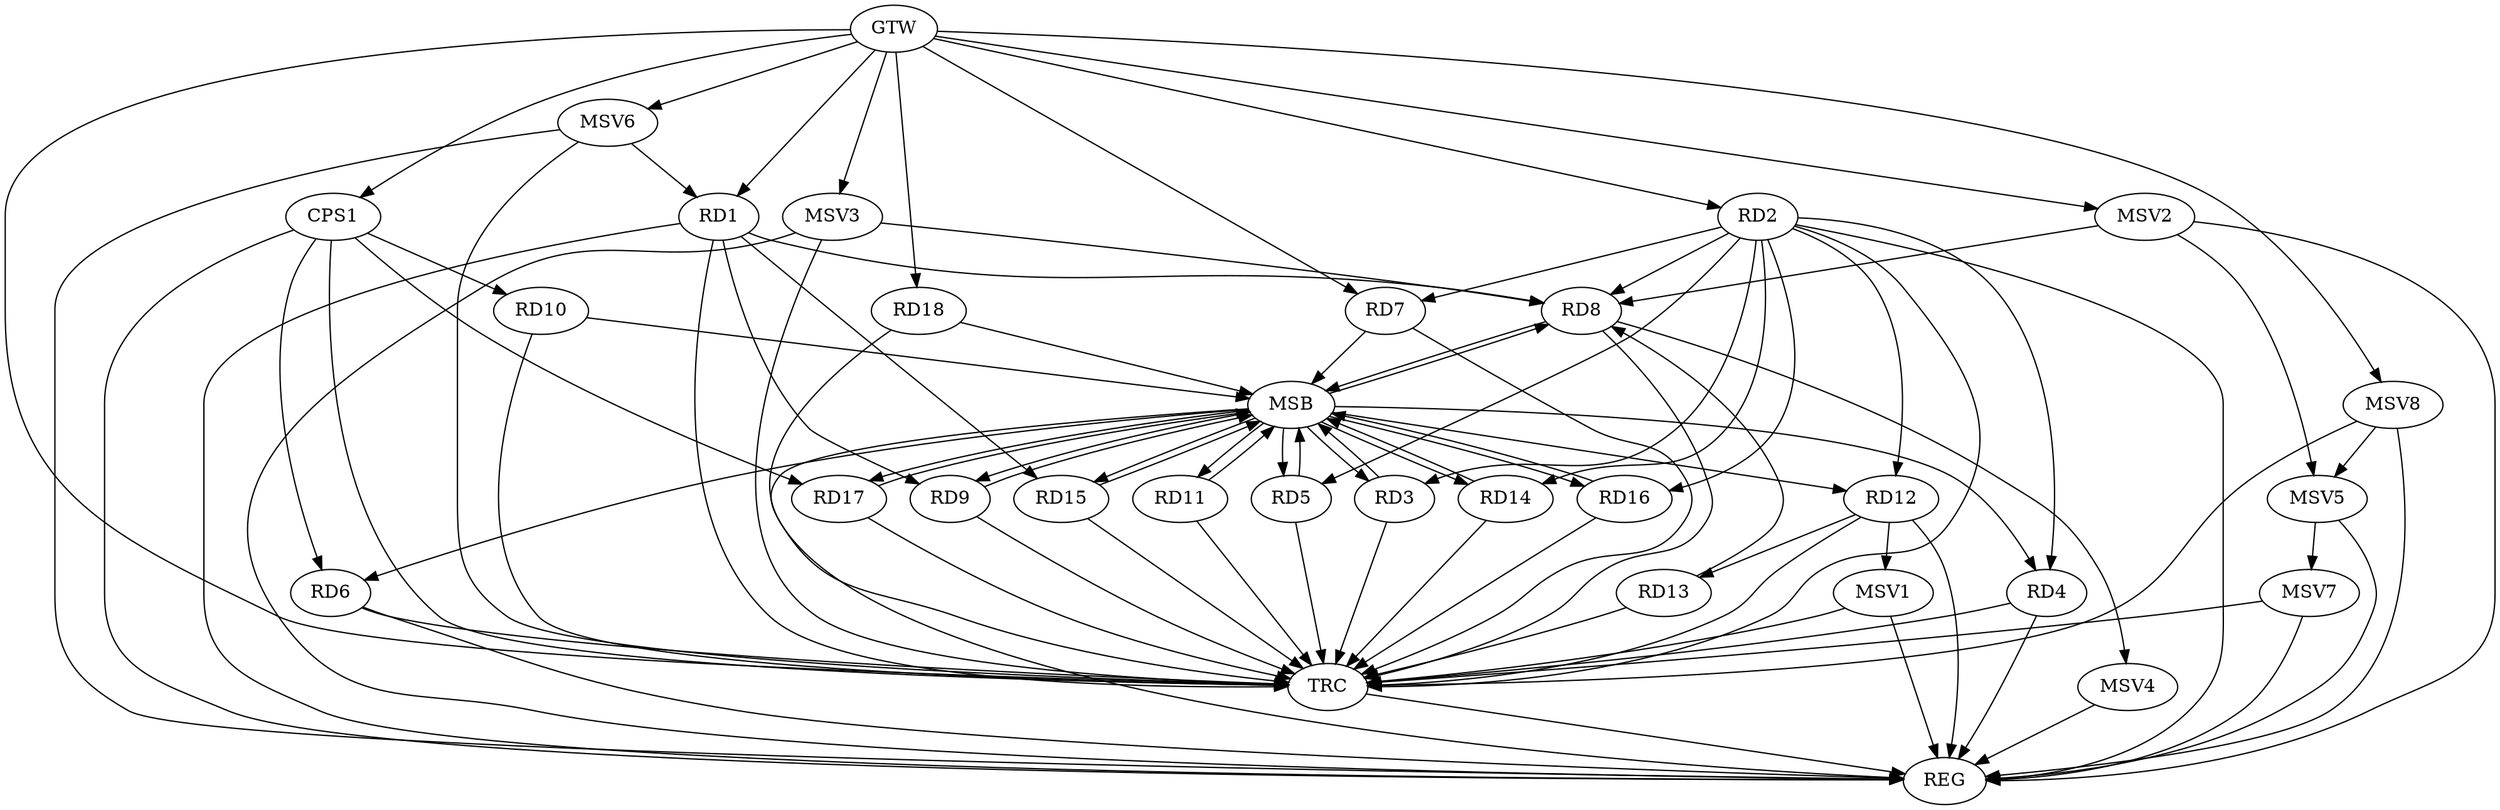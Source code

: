 strict digraph G {
  RD1 [ label="RD1" ];
  RD2 [ label="RD2" ];
  RD3 [ label="RD3" ];
  RD4 [ label="RD4" ];
  RD5 [ label="RD5" ];
  RD6 [ label="RD6" ];
  RD7 [ label="RD7" ];
  RD8 [ label="RD8" ];
  RD9 [ label="RD9" ];
  RD10 [ label="RD10" ];
  RD11 [ label="RD11" ];
  RD12 [ label="RD12" ];
  RD13 [ label="RD13" ];
  RD14 [ label="RD14" ];
  RD15 [ label="RD15" ];
  RD16 [ label="RD16" ];
  RD17 [ label="RD17" ];
  RD18 [ label="RD18" ];
  CPS1 [ label="CPS1" ];
  GTW [ label="GTW" ];
  REG [ label="REG" ];
  MSB [ label="MSB" ];
  TRC [ label="TRC" ];
  MSV1 [ label="MSV1" ];
  MSV2 [ label="MSV2" ];
  MSV3 [ label="MSV3" ];
  MSV4 [ label="MSV4" ];
  MSV5 [ label="MSV5" ];
  MSV6 [ label="MSV6" ];
  MSV7 [ label="MSV7" ];
  MSV8 [ label="MSV8" ];
  RD1 -> RD8;
  RD1 -> RD9;
  RD1 -> RD15;
  RD2 -> RD3;
  RD2 -> RD5;
  RD2 -> RD8;
  RD2 -> RD12;
  RD2 -> RD16;
  RD13 -> RD8;
  RD12 -> RD13;
  CPS1 -> RD6;
  CPS1 -> RD17;
  CPS1 -> RD10;
  GTW -> RD1;
  GTW -> RD2;
  GTW -> RD7;
  GTW -> RD18;
  GTW -> CPS1;
  RD1 -> REG;
  RD2 -> REG;
  RD4 -> REG;
  RD6 -> REG;
  RD12 -> REG;
  CPS1 -> REG;
  RD3 -> MSB;
  MSB -> RD4;
  MSB -> REG;
  RD5 -> MSB;
  MSB -> RD3;
  MSB -> RD9;
  MSB -> RD12;
  MSB -> RD17;
  RD7 -> MSB;
  MSB -> RD6;
  MSB -> RD14;
  RD8 -> MSB;
  MSB -> RD11;
  RD9 -> MSB;
  RD10 -> MSB;
  RD11 -> MSB;
  RD14 -> MSB;
  MSB -> RD16;
  RD15 -> MSB;
  MSB -> RD5;
  RD16 -> MSB;
  MSB -> RD15;
  RD17 -> MSB;
  RD18 -> MSB;
  MSB -> RD8;
  RD1 -> TRC;
  RD2 -> TRC;
  RD3 -> TRC;
  RD4 -> TRC;
  RD5 -> TRC;
  RD6 -> TRC;
  RD7 -> TRC;
  RD8 -> TRC;
  RD9 -> TRC;
  RD10 -> TRC;
  RD11 -> TRC;
  RD12 -> TRC;
  RD13 -> TRC;
  RD14 -> TRC;
  RD15 -> TRC;
  RD16 -> TRC;
  RD17 -> TRC;
  RD18 -> TRC;
  CPS1 -> TRC;
  GTW -> TRC;
  TRC -> REG;
  RD2 -> RD4;
  RD2 -> RD14;
  RD2 -> RD7;
  RD12 -> MSV1;
  MSV1 -> REG;
  MSV1 -> TRC;
  MSV2 -> RD8;
  GTW -> MSV2;
  MSV2 -> REG;
  MSV3 -> RD8;
  GTW -> MSV3;
  MSV3 -> REG;
  MSV3 -> TRC;
  RD8 -> MSV4;
  MSV4 -> REG;
  MSV2 -> MSV5;
  MSV5 -> REG;
  MSV6 -> RD1;
  GTW -> MSV6;
  MSV6 -> REG;
  MSV6 -> TRC;
  MSV5 -> MSV7;
  MSV7 -> REG;
  MSV7 -> TRC;
  MSV8 -> MSV5;
  GTW -> MSV8;
  MSV8 -> REG;
  MSV8 -> TRC;
}
